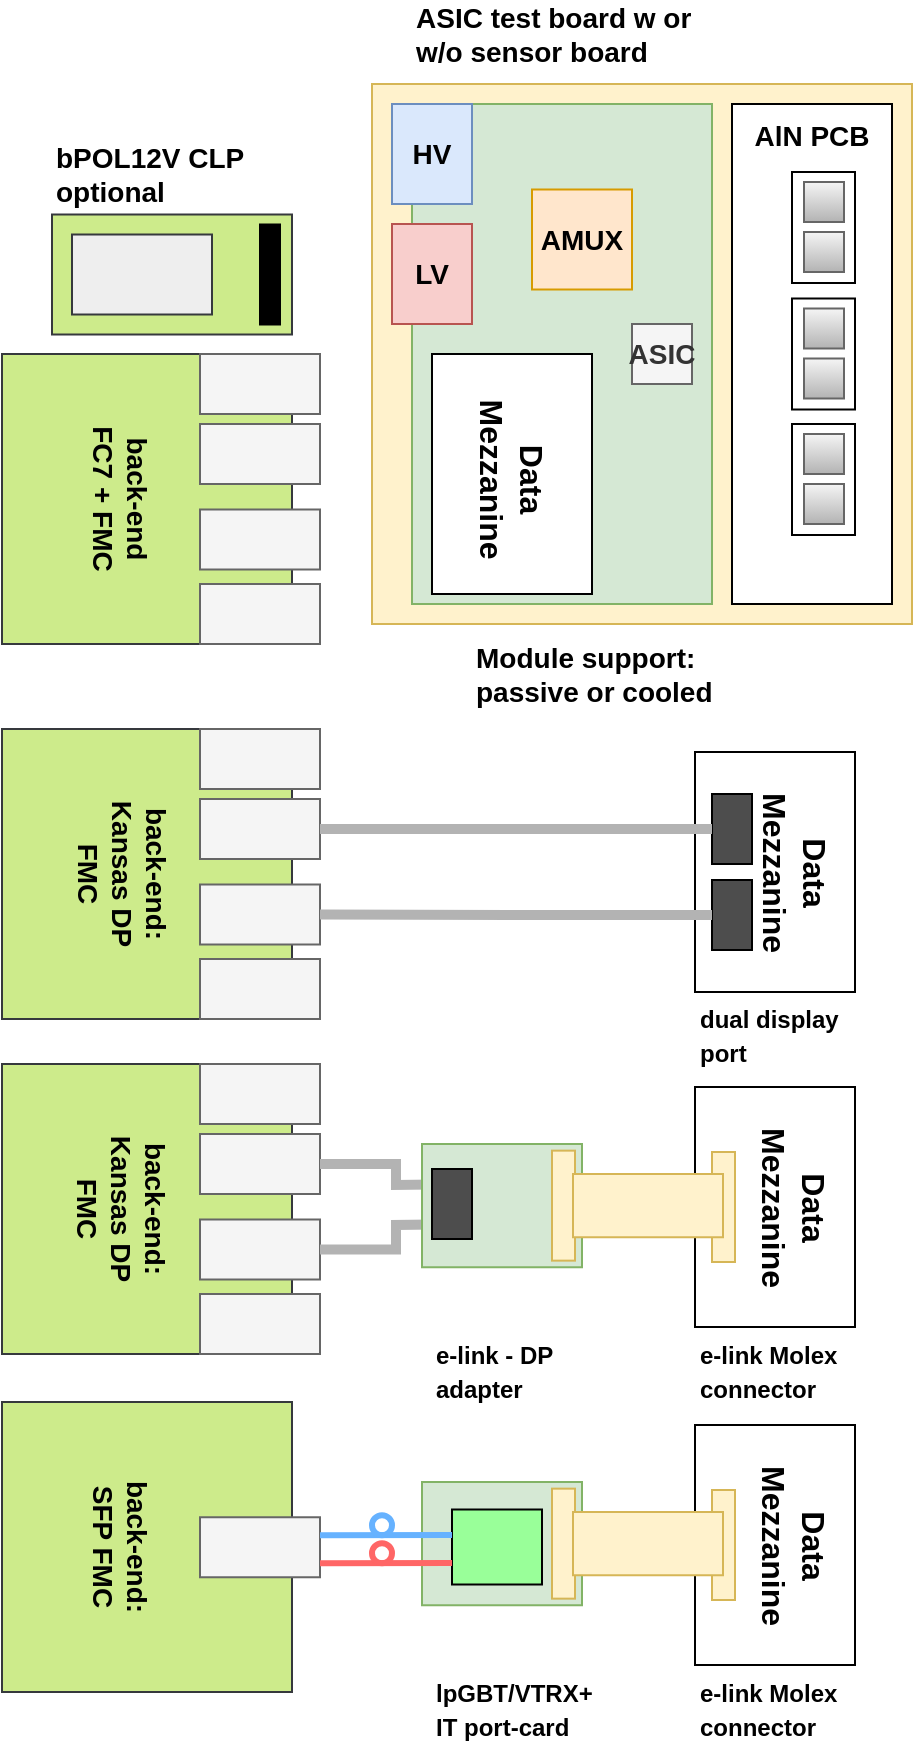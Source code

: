<mxfile version="20.5.1" type="github">
  <diagram id="t9eouq4o3u0TFtpA3VCl" name="Page-1">
    <mxGraphModel dx="1487" dy="1123" grid="1" gridSize="10" guides="1" tooltips="1" connect="1" arrows="1" fold="1" page="1" pageScale="1" pageWidth="827" pageHeight="1169" math="0" shadow="0">
      <root>
        <mxCell id="0" />
        <mxCell id="1" parent="0" />
        <mxCell id="JB5CNt8v3fBcQ30ta5E3-36" value="" style="rounded=0;whiteSpace=wrap;html=1;fontSize=16;fillColor=#fff2cc;strokeColor=#d6b656;" vertex="1" parent="1">
          <mxGeometry x="470" y="190" width="270" height="270" as="geometry" />
        </mxCell>
        <mxCell id="JB5CNt8v3fBcQ30ta5E3-1" value="" style="rounded=0;whiteSpace=wrap;html=1;fillColor=#d5e8d4;strokeColor=#82b366;" vertex="1" parent="1">
          <mxGeometry x="490" y="200" width="150" height="250" as="geometry" />
        </mxCell>
        <mxCell id="JB5CNt8v3fBcQ30ta5E3-2" value="&lt;font style=&quot;font-size: 14px;&quot;&gt;&lt;b&gt;HV&lt;/b&gt;&lt;/font&gt;" style="rounded=0;whiteSpace=wrap;html=1;fillColor=#dae8fc;strokeColor=#6c8ebf;" vertex="1" parent="1">
          <mxGeometry x="480" y="200" width="40" height="50" as="geometry" />
        </mxCell>
        <mxCell id="JB5CNt8v3fBcQ30ta5E3-3" value="&lt;font style=&quot;font-size: 14px;&quot;&gt;&lt;b&gt;LV&lt;/b&gt;&lt;/font&gt;" style="rounded=0;whiteSpace=wrap;html=1;fillColor=#f8cecc;strokeColor=#b85450;" vertex="1" parent="1">
          <mxGeometry x="480" y="260" width="40" height="50" as="geometry" />
        </mxCell>
        <mxCell id="JB5CNt8v3fBcQ30ta5E3-4" value="&lt;b&gt;&lt;font style=&quot;font-size: 14px;&quot;&gt;AMUX&lt;/font&gt;&lt;/b&gt;" style="rounded=0;whiteSpace=wrap;html=1;fillColor=#ffe6cc;strokeColor=#d79b00;" vertex="1" parent="1">
          <mxGeometry x="550" y="242.75" width="50" height="50" as="geometry" />
        </mxCell>
        <mxCell id="JB5CNt8v3fBcQ30ta5E3-6" value="&lt;b&gt;&lt;font style=&quot;font-size: 14px;&quot;&gt;ASIC&lt;/font&gt;&lt;/b&gt;" style="whiteSpace=wrap;html=1;aspect=fixed;direction=west;fillColor=#f5f5f5;fontColor=#333333;strokeColor=#666666;" vertex="1" parent="1">
          <mxGeometry x="600" y="310" width="30" height="30" as="geometry" />
        </mxCell>
        <mxCell id="JB5CNt8v3fBcQ30ta5E3-7" value="" style="rounded=0;whiteSpace=wrap;html=1;" vertex="1" parent="1">
          <mxGeometry x="500" y="325" width="80" height="120" as="geometry" />
        </mxCell>
        <mxCell id="JB5CNt8v3fBcQ30ta5E3-8" value="&lt;b&gt;&lt;font style=&quot;font-size: 16px;&quot;&gt;Data Mezzanine&lt;/font&gt;&lt;/b&gt;" style="text;html=1;strokeColor=none;fillColor=none;align=center;verticalAlign=middle;whiteSpace=wrap;rounded=0;fontSize=14;rotation=90;" vertex="1" parent="1">
          <mxGeometry x="510" y="372.75" width="60" height="30" as="geometry" />
        </mxCell>
        <mxCell id="JB5CNt8v3fBcQ30ta5E3-9" value="" style="rounded=0;whiteSpace=wrap;html=1;fontSize=16;" vertex="1" parent="1">
          <mxGeometry x="650" y="200" width="80" height="250" as="geometry" />
        </mxCell>
        <mxCell id="JB5CNt8v3fBcQ30ta5E3-16" value="" style="group" vertex="1" connectable="0" parent="1">
          <mxGeometry x="680" y="234" width="31.5" height="55.5" as="geometry" />
        </mxCell>
        <mxCell id="JB5CNt8v3fBcQ30ta5E3-15" value="" style="rounded=0;whiteSpace=wrap;html=1;fontSize=16;rotation=90;" vertex="1" parent="JB5CNt8v3fBcQ30ta5E3-16">
          <mxGeometry x="-12" y="12" width="55.5" height="31.5" as="geometry" />
        </mxCell>
        <mxCell id="JB5CNt8v3fBcQ30ta5E3-13" value="" style="whiteSpace=wrap;html=1;aspect=fixed;fontSize=16;fillColor=#f5f5f5;strokeColor=#666666;gradientColor=#b3b3b3;" vertex="1" parent="JB5CNt8v3fBcQ30ta5E3-16">
          <mxGeometry x="6" y="5" width="20" height="20" as="geometry" />
        </mxCell>
        <mxCell id="JB5CNt8v3fBcQ30ta5E3-14" value="" style="whiteSpace=wrap;html=1;aspect=fixed;fontSize=16;fillColor=#f5f5f5;strokeColor=#666666;gradientColor=#b3b3b3;" vertex="1" parent="JB5CNt8v3fBcQ30ta5E3-16">
          <mxGeometry x="6" y="30" width="20" height="20" as="geometry" />
        </mxCell>
        <mxCell id="JB5CNt8v3fBcQ30ta5E3-17" value="" style="group" vertex="1" connectable="0" parent="1">
          <mxGeometry x="680" y="297.25" width="31.5" height="55.5" as="geometry" />
        </mxCell>
        <mxCell id="JB5CNt8v3fBcQ30ta5E3-18" value="" style="rounded=0;whiteSpace=wrap;html=1;fontSize=16;rotation=90;" vertex="1" parent="JB5CNt8v3fBcQ30ta5E3-17">
          <mxGeometry x="-12" y="12" width="55.5" height="31.5" as="geometry" />
        </mxCell>
        <mxCell id="JB5CNt8v3fBcQ30ta5E3-19" value="" style="whiteSpace=wrap;html=1;aspect=fixed;fontSize=16;fillColor=#f5f5f5;strokeColor=#666666;gradientColor=#b3b3b3;" vertex="1" parent="JB5CNt8v3fBcQ30ta5E3-17">
          <mxGeometry x="6" y="5" width="20" height="20" as="geometry" />
        </mxCell>
        <mxCell id="JB5CNt8v3fBcQ30ta5E3-20" value="" style="whiteSpace=wrap;html=1;aspect=fixed;fontSize=16;fillColor=#f5f5f5;strokeColor=#666666;gradientColor=#b3b3b3;" vertex="1" parent="JB5CNt8v3fBcQ30ta5E3-17">
          <mxGeometry x="6" y="30" width="20" height="20" as="geometry" />
        </mxCell>
        <mxCell id="JB5CNt8v3fBcQ30ta5E3-21" value="" style="group" vertex="1" connectable="0" parent="1">
          <mxGeometry x="680" y="360" width="31.5" height="55.5" as="geometry" />
        </mxCell>
        <mxCell id="JB5CNt8v3fBcQ30ta5E3-22" value="" style="rounded=0;whiteSpace=wrap;html=1;fontSize=16;rotation=90;" vertex="1" parent="JB5CNt8v3fBcQ30ta5E3-21">
          <mxGeometry x="-12" y="12" width="55.5" height="31.5" as="geometry" />
        </mxCell>
        <mxCell id="JB5CNt8v3fBcQ30ta5E3-23" value="" style="whiteSpace=wrap;html=1;aspect=fixed;fontSize=16;fillColor=#f5f5f5;strokeColor=#666666;gradientColor=#b3b3b3;" vertex="1" parent="JB5CNt8v3fBcQ30ta5E3-21">
          <mxGeometry x="6" y="5" width="20" height="20" as="geometry" />
        </mxCell>
        <mxCell id="JB5CNt8v3fBcQ30ta5E3-24" value="" style="whiteSpace=wrap;html=1;aspect=fixed;fontSize=16;fillColor=#f5f5f5;strokeColor=#666666;gradientColor=#b3b3b3;" vertex="1" parent="JB5CNt8v3fBcQ30ta5E3-21">
          <mxGeometry x="6" y="30" width="20" height="20" as="geometry" />
        </mxCell>
        <mxCell id="JB5CNt8v3fBcQ30ta5E3-37" value="&lt;b&gt;&lt;font style=&quot;font-size: 14px;&quot;&gt;AlN PCB&lt;/font&gt;&lt;/b&gt;" style="text;html=1;strokeColor=none;fillColor=none;align=center;verticalAlign=middle;whiteSpace=wrap;rounded=0;fontSize=16;" vertex="1" parent="1">
          <mxGeometry x="660" y="200" width="60" height="30" as="geometry" />
        </mxCell>
        <mxCell id="JB5CNt8v3fBcQ30ta5E3-38" value="&lt;b&gt;Module support: passive or cooled&lt;/b&gt;" style="text;html=1;strokeColor=none;fillColor=none;align=left;verticalAlign=middle;whiteSpace=wrap;rounded=0;fontSize=14;" vertex="1" parent="1">
          <mxGeometry x="520" y="470" width="150" height="30" as="geometry" />
        </mxCell>
        <mxCell id="JB5CNt8v3fBcQ30ta5E3-39" value="&lt;b&gt;ASIC test board w or w/o sensor board&lt;/b&gt;" style="text;html=1;strokeColor=none;fillColor=none;align=left;verticalAlign=middle;whiteSpace=wrap;rounded=0;fontSize=14;" vertex="1" parent="1">
          <mxGeometry x="490" y="150" width="150" height="30" as="geometry" />
        </mxCell>
        <mxCell id="JB5CNt8v3fBcQ30ta5E3-45" value="" style="group;fillColor=none;glass=0;" vertex="1" connectable="0" parent="1">
          <mxGeometry x="310" y="220.25" width="120" height="95" as="geometry" />
        </mxCell>
        <mxCell id="JB5CNt8v3fBcQ30ta5E3-44" value="" style="group" vertex="1" connectable="0" parent="JB5CNt8v3fBcQ30ta5E3-45">
          <mxGeometry y="5" width="120" height="90" as="geometry" />
        </mxCell>
        <mxCell id="JB5CNt8v3fBcQ30ta5E3-40" value="" style="rounded=0;whiteSpace=wrap;html=1;fontSize=14;fillColor=#cdeb8b;strokeColor=#36393d;" vertex="1" parent="JB5CNt8v3fBcQ30ta5E3-44">
          <mxGeometry y="30" width="120" height="60" as="geometry" />
        </mxCell>
        <mxCell id="JB5CNt8v3fBcQ30ta5E3-41" value="" style="rounded=0;whiteSpace=wrap;html=1;fontSize=14;fillColor=#eeeeee;strokeColor=#36393d;" vertex="1" parent="JB5CNt8v3fBcQ30ta5E3-44">
          <mxGeometry x="10" y="40" width="70" height="40" as="geometry" />
        </mxCell>
        <mxCell id="JB5CNt8v3fBcQ30ta5E3-42" value="" style="rounded=0;whiteSpace=wrap;html=1;fontSize=14;fillColor=#000000;" vertex="1" parent="JB5CNt8v3fBcQ30ta5E3-44">
          <mxGeometry x="104" y="35" width="10" height="50" as="geometry" />
        </mxCell>
        <mxCell id="JB5CNt8v3fBcQ30ta5E3-43" value="&lt;b&gt;bPOL12V CLP optional&lt;/b&gt;" style="text;html=1;strokeColor=none;fillColor=none;align=left;verticalAlign=middle;whiteSpace=wrap;rounded=0;fontSize=14;" vertex="1" parent="JB5CNt8v3fBcQ30ta5E3-45">
          <mxGeometry width="100" height="30" as="geometry" />
        </mxCell>
        <mxCell id="JB5CNt8v3fBcQ30ta5E3-46" value="" style="whiteSpace=wrap;html=1;aspect=fixed;glass=0;fontSize=14;fillColor=#cdeb8b;strokeColor=#36393d;" vertex="1" parent="1">
          <mxGeometry x="285" y="325" width="145" height="145" as="geometry" />
        </mxCell>
        <mxCell id="JB5CNt8v3fBcQ30ta5E3-47" value="" style="rounded=0;whiteSpace=wrap;html=1;glass=0;fontSize=14;fillColor=#f5f5f5;strokeColor=#666666;fontColor=#333333;" vertex="1" parent="1">
          <mxGeometry x="384" y="325" width="60" height="30" as="geometry" />
        </mxCell>
        <mxCell id="JB5CNt8v3fBcQ30ta5E3-48" value="" style="rounded=0;whiteSpace=wrap;html=1;glass=0;fontSize=14;fillColor=#f5f5f5;strokeColor=#666666;fontColor=#333333;" vertex="1" parent="1">
          <mxGeometry x="384" y="360" width="60" height="30" as="geometry" />
        </mxCell>
        <mxCell id="JB5CNt8v3fBcQ30ta5E3-49" value="" style="rounded=0;whiteSpace=wrap;html=1;glass=0;fontSize=14;fillColor=#f5f5f5;strokeColor=#666666;fontColor=#333333;" vertex="1" parent="1">
          <mxGeometry x="384" y="402.75" width="60" height="30" as="geometry" />
        </mxCell>
        <mxCell id="JB5CNt8v3fBcQ30ta5E3-50" value="" style="rounded=0;whiteSpace=wrap;html=1;glass=0;fontSize=14;fillColor=#f5f5f5;strokeColor=#666666;fontColor=#333333;" vertex="1" parent="1">
          <mxGeometry x="384" y="440" width="60" height="30" as="geometry" />
        </mxCell>
        <mxCell id="JB5CNt8v3fBcQ30ta5E3-51" value="&lt;b&gt;back-end&lt;br&gt;FC7 + FMC&lt;/b&gt;" style="text;html=1;strokeColor=none;fillColor=none;align=center;verticalAlign=middle;whiteSpace=wrap;rounded=0;glass=0;fontSize=14;rotation=90;" vertex="1" parent="1">
          <mxGeometry x="300" y="382.5" width="90" height="30" as="geometry" />
        </mxCell>
        <mxCell id="JB5CNt8v3fBcQ30ta5E3-66" value="" style="group" vertex="1" connectable="0" parent="1">
          <mxGeometry x="285" y="512.5" width="426.5" height="167.5" as="geometry" />
        </mxCell>
        <mxCell id="JB5CNt8v3fBcQ30ta5E3-53" value="" style="whiteSpace=wrap;html=1;aspect=fixed;glass=0;fontSize=14;fillColor=#cdeb8b;strokeColor=#36393d;" vertex="1" parent="JB5CNt8v3fBcQ30ta5E3-66">
          <mxGeometry width="145" height="145" as="geometry" />
        </mxCell>
        <mxCell id="JB5CNt8v3fBcQ30ta5E3-54" value="" style="rounded=0;whiteSpace=wrap;html=1;glass=0;fontSize=14;fillColor=#f5f5f5;strokeColor=#666666;fontColor=#333333;" vertex="1" parent="JB5CNt8v3fBcQ30ta5E3-66">
          <mxGeometry x="99" width="60" height="30" as="geometry" />
        </mxCell>
        <mxCell id="JB5CNt8v3fBcQ30ta5E3-55" value="" style="rounded=0;whiteSpace=wrap;html=1;glass=0;fontSize=14;fillColor=#f5f5f5;strokeColor=#666666;fontColor=#333333;" vertex="1" parent="JB5CNt8v3fBcQ30ta5E3-66">
          <mxGeometry x="99" y="35" width="60" height="30" as="geometry" />
        </mxCell>
        <mxCell id="JB5CNt8v3fBcQ30ta5E3-56" value="" style="rounded=0;whiteSpace=wrap;html=1;glass=0;fontSize=14;fillColor=#f5f5f5;strokeColor=#666666;fontColor=#333333;" vertex="1" parent="JB5CNt8v3fBcQ30ta5E3-66">
          <mxGeometry x="99" y="77.75" width="60" height="30" as="geometry" />
        </mxCell>
        <mxCell id="JB5CNt8v3fBcQ30ta5E3-57" value="" style="rounded=0;whiteSpace=wrap;html=1;glass=0;fontSize=14;fillColor=#f5f5f5;strokeColor=#666666;fontColor=#333333;" vertex="1" parent="JB5CNt8v3fBcQ30ta5E3-66">
          <mxGeometry x="99" y="115" width="60" height="30" as="geometry" />
        </mxCell>
        <mxCell id="JB5CNt8v3fBcQ30ta5E3-58" value="&lt;b&gt;back-end: Kansas DP FMC&lt;br&gt;&lt;/b&gt;" style="text;html=1;strokeColor=none;fillColor=none;align=center;verticalAlign=middle;whiteSpace=wrap;rounded=0;glass=0;fontSize=14;rotation=90;" vertex="1" parent="JB5CNt8v3fBcQ30ta5E3-66">
          <mxGeometry x="15" y="57.5" width="90" height="30" as="geometry" />
        </mxCell>
        <mxCell id="JB5CNt8v3fBcQ30ta5E3-62" value="" style="group" vertex="1" connectable="0" parent="JB5CNt8v3fBcQ30ta5E3-66">
          <mxGeometry x="336.5" y="11.5" width="90" height="120.25" as="geometry" />
        </mxCell>
        <mxCell id="JB5CNt8v3fBcQ30ta5E3-52" value="" style="rounded=0;whiteSpace=wrap;html=1;" vertex="1" parent="JB5CNt8v3fBcQ30ta5E3-62">
          <mxGeometry x="10" width="80" height="120" as="geometry" />
        </mxCell>
        <mxCell id="JB5CNt8v3fBcQ30ta5E3-59" value="" style="rounded=0;whiteSpace=wrap;html=1;glass=0;fontSize=14;fillColor=#4D4D4D;" vertex="1" parent="JB5CNt8v3fBcQ30ta5E3-62">
          <mxGeometry x="18.5" y="21" width="20" height="35" as="geometry" />
        </mxCell>
        <mxCell id="JB5CNt8v3fBcQ30ta5E3-61" value="&lt;b&gt;&lt;font style=&quot;font-size: 16px;&quot;&gt;Data Mezzanine&lt;/font&gt;&lt;/b&gt;" style="text;html=1;strokeColor=none;fillColor=none;align=center;verticalAlign=middle;whiteSpace=wrap;rounded=0;fontSize=14;rotation=90;" vertex="1" parent="JB5CNt8v3fBcQ30ta5E3-62">
          <mxGeometry x="30" y="45" width="60" height="30" as="geometry" />
        </mxCell>
        <mxCell id="JB5CNt8v3fBcQ30ta5E3-85" value="" style="rounded=0;whiteSpace=wrap;html=1;glass=0;fontSize=14;fillColor=#4D4D4D;" vertex="1" parent="JB5CNt8v3fBcQ30ta5E3-62">
          <mxGeometry x="18.5" y="64" width="20" height="35" as="geometry" />
        </mxCell>
        <mxCell id="JB5CNt8v3fBcQ30ta5E3-63" value="&lt;font style=&quot;font-size: 12px;&quot;&gt;&lt;b&gt;dual display port&lt;/b&gt;&lt;/font&gt;" style="text;html=1;strokeColor=none;fillColor=none;align=left;verticalAlign=middle;whiteSpace=wrap;rounded=0;glass=0;fontSize=14;" vertex="1" parent="JB5CNt8v3fBcQ30ta5E3-66">
          <mxGeometry x="346.5" y="137.5" width="80" height="30" as="geometry" />
        </mxCell>
        <mxCell id="JB5CNt8v3fBcQ30ta5E3-64" style="edgeStyle=orthogonalEdgeStyle;rounded=0;orthogonalLoop=1;jettySize=auto;html=1;exitX=0;exitY=0.5;exitDx=0;exitDy=0;entryX=1;entryY=0.5;entryDx=0;entryDy=0;fontSize=12;endArrow=none;endFill=0;elbow=vertical;strokeWidth=5;strokeColor=#B3B3B3;" edge="1" parent="JB5CNt8v3fBcQ30ta5E3-66" source="JB5CNt8v3fBcQ30ta5E3-59" target="JB5CNt8v3fBcQ30ta5E3-55">
          <mxGeometry relative="1" as="geometry" />
        </mxCell>
        <mxCell id="JB5CNt8v3fBcQ30ta5E3-86" style="edgeStyle=orthogonalEdgeStyle;rounded=0;jumpSize=6;orthogonalLoop=1;jettySize=auto;html=1;exitX=0;exitY=0.5;exitDx=0;exitDy=0;entryX=1;entryY=0.5;entryDx=0;entryDy=0;strokeColor=#B3B3B3;strokeWidth=5;fontSize=12;endArrow=none;endFill=0;elbow=vertical;" edge="1" parent="JB5CNt8v3fBcQ30ta5E3-66" source="JB5CNt8v3fBcQ30ta5E3-85" target="JB5CNt8v3fBcQ30ta5E3-56">
          <mxGeometry relative="1" as="geometry" />
        </mxCell>
        <mxCell id="JB5CNt8v3fBcQ30ta5E3-67" value="" style="group" vertex="1" connectable="0" parent="1">
          <mxGeometry x="285" y="680" width="426.5" height="167.5" as="geometry" />
        </mxCell>
        <mxCell id="JB5CNt8v3fBcQ30ta5E3-90" value="" style="group" vertex="1" connectable="0" parent="JB5CNt8v3fBcQ30ta5E3-67">
          <mxGeometry width="426.5" height="167.5" as="geometry" />
        </mxCell>
        <mxCell id="JB5CNt8v3fBcQ30ta5E3-68" value="" style="whiteSpace=wrap;html=1;aspect=fixed;glass=0;fontSize=14;fillColor=#cdeb8b;strokeColor=#36393d;" vertex="1" parent="JB5CNt8v3fBcQ30ta5E3-90">
          <mxGeometry width="145" height="145" as="geometry" />
        </mxCell>
        <mxCell id="JB5CNt8v3fBcQ30ta5E3-69" value="" style="rounded=0;whiteSpace=wrap;html=1;glass=0;fontSize=14;fillColor=#f5f5f5;strokeColor=#666666;fontColor=#333333;" vertex="1" parent="JB5CNt8v3fBcQ30ta5E3-90">
          <mxGeometry x="99" width="60" height="30" as="geometry" />
        </mxCell>
        <mxCell id="JB5CNt8v3fBcQ30ta5E3-70" value="" style="rounded=0;whiteSpace=wrap;html=1;glass=0;fontSize=14;fillColor=#f5f5f5;strokeColor=#666666;fontColor=#333333;" vertex="1" parent="JB5CNt8v3fBcQ30ta5E3-90">
          <mxGeometry x="99" y="35" width="60" height="30" as="geometry" />
        </mxCell>
        <mxCell id="JB5CNt8v3fBcQ30ta5E3-71" value="" style="rounded=0;whiteSpace=wrap;html=1;glass=0;fontSize=14;fillColor=#f5f5f5;strokeColor=#666666;fontColor=#333333;" vertex="1" parent="JB5CNt8v3fBcQ30ta5E3-90">
          <mxGeometry x="99" y="77.75" width="60" height="30" as="geometry" />
        </mxCell>
        <mxCell id="JB5CNt8v3fBcQ30ta5E3-72" value="" style="rounded=0;whiteSpace=wrap;html=1;glass=0;fontSize=14;fillColor=#f5f5f5;strokeColor=#666666;fontColor=#333333;" vertex="1" parent="JB5CNt8v3fBcQ30ta5E3-90">
          <mxGeometry x="99" y="115" width="60" height="30" as="geometry" />
        </mxCell>
        <mxCell id="JB5CNt8v3fBcQ30ta5E3-73" value="&lt;b&gt;back-end: Kansas DP FMC&lt;br&gt;&lt;/b&gt;" style="text;html=1;strokeColor=none;fillColor=none;align=center;verticalAlign=middle;whiteSpace=wrap;rounded=0;glass=0;fontSize=14;rotation=90;" vertex="1" parent="JB5CNt8v3fBcQ30ta5E3-90">
          <mxGeometry x="15" y="57.5" width="90" height="30" as="geometry" />
        </mxCell>
        <mxCell id="JB5CNt8v3fBcQ30ta5E3-74" value="" style="group" vertex="1" connectable="0" parent="JB5CNt8v3fBcQ30ta5E3-90">
          <mxGeometry x="336.5" y="11.5" width="90" height="120.25" as="geometry" />
        </mxCell>
        <mxCell id="JB5CNt8v3fBcQ30ta5E3-75" value="" style="rounded=0;whiteSpace=wrap;html=1;" vertex="1" parent="JB5CNt8v3fBcQ30ta5E3-74">
          <mxGeometry x="10" width="80" height="120" as="geometry" />
        </mxCell>
        <mxCell id="JB5CNt8v3fBcQ30ta5E3-78" value="&lt;b&gt;&lt;font style=&quot;font-size: 16px;&quot;&gt;Data Mezzanine&lt;/font&gt;&lt;/b&gt;" style="text;html=1;strokeColor=none;fillColor=none;align=center;verticalAlign=middle;whiteSpace=wrap;rounded=0;fontSize=14;rotation=90;" vertex="1" parent="JB5CNt8v3fBcQ30ta5E3-74">
          <mxGeometry x="30" y="45" width="60" height="30" as="geometry" />
        </mxCell>
        <mxCell id="JB5CNt8v3fBcQ30ta5E3-83" value="" style="rounded=0;whiteSpace=wrap;html=1;glass=0;fontSize=12;fillColor=#fff2cc;strokeColor=#d6b656;" vertex="1" parent="JB5CNt8v3fBcQ30ta5E3-74">
          <mxGeometry x="18.5" y="32.5" width="11.5" height="55" as="geometry" />
        </mxCell>
        <mxCell id="JB5CNt8v3fBcQ30ta5E3-79" value="&lt;font style=&quot;font-size: 12px;&quot;&gt;&lt;b&gt;e-link Molex connector&lt;/b&gt;&lt;/font&gt;" style="text;html=1;strokeColor=none;fillColor=none;align=left;verticalAlign=middle;whiteSpace=wrap;rounded=0;glass=0;fontSize=14;" vertex="1" parent="JB5CNt8v3fBcQ30ta5E3-90">
          <mxGeometry x="346.5" y="137.5" width="80" height="30" as="geometry" />
        </mxCell>
        <mxCell id="JB5CNt8v3fBcQ30ta5E3-80" style="edgeStyle=orthogonalEdgeStyle;rounded=0;orthogonalLoop=1;jettySize=auto;html=1;entryX=1;entryY=0.5;entryDx=0;entryDy=0;fontSize=12;endArrow=none;endFill=0;elbow=vertical;strokeWidth=5;strokeColor=#B3B3B3;" edge="1" parent="JB5CNt8v3fBcQ30ta5E3-90" target="JB5CNt8v3fBcQ30ta5E3-70">
          <mxGeometry relative="1" as="geometry">
            <mxPoint x="235" y="60" as="sourcePoint" />
          </mxGeometry>
        </mxCell>
        <mxCell id="JB5CNt8v3fBcQ30ta5E3-81" style="edgeStyle=orthogonalEdgeStyle;rounded=0;orthogonalLoop=1;jettySize=auto;html=1;entryX=1;entryY=0.5;entryDx=0;entryDy=0;fontSize=12;endArrow=none;endFill=0;elbow=vertical;jumpSize=6;strokeWidth=5;strokeColor=#B3B3B3;" edge="1" parent="JB5CNt8v3fBcQ30ta5E3-90" target="JB5CNt8v3fBcQ30ta5E3-71">
          <mxGeometry relative="1" as="geometry">
            <mxPoint x="235" y="80" as="sourcePoint" />
          </mxGeometry>
        </mxCell>
        <mxCell id="JB5CNt8v3fBcQ30ta5E3-82" value="" style="rounded=0;whiteSpace=wrap;html=1;glass=0;fontSize=12;fillColor=#d5e8d4;strokeColor=#82b366;" vertex="1" parent="JB5CNt8v3fBcQ30ta5E3-90">
          <mxGeometry x="210" y="40" width="80" height="61.63" as="geometry" />
        </mxCell>
        <mxCell id="JB5CNt8v3fBcQ30ta5E3-84" value="" style="rounded=0;whiteSpace=wrap;html=1;glass=0;fontSize=12;fillColor=#fff2cc;strokeColor=#d6b656;" vertex="1" parent="JB5CNt8v3fBcQ30ta5E3-90">
          <mxGeometry x="275" y="43.32" width="11.5" height="55" as="geometry" />
        </mxCell>
        <mxCell id="JB5CNt8v3fBcQ30ta5E3-87" value="" style="rounded=0;whiteSpace=wrap;html=1;glass=0;fontSize=14;fillColor=#4D4D4D;" vertex="1" parent="JB5CNt8v3fBcQ30ta5E3-90">
          <mxGeometry x="215" y="52.5" width="20" height="35" as="geometry" />
        </mxCell>
        <mxCell id="JB5CNt8v3fBcQ30ta5E3-88" value="" style="rounded=0;whiteSpace=wrap;html=1;glass=0;fontSize=12;fillColor=#FFF2CC;strokeColor=#d6b656;fillStyle=auto;" vertex="1" parent="JB5CNt8v3fBcQ30ta5E3-90">
          <mxGeometry x="285.5" y="55" width="75" height="31.63" as="geometry" />
        </mxCell>
        <mxCell id="JB5CNt8v3fBcQ30ta5E3-89" value="&lt;font style=&quot;font-size: 12px;&quot;&gt;&lt;b&gt;e-link - DP adapter&lt;/b&gt;&lt;/font&gt;" style="text;html=1;strokeColor=none;fillColor=none;align=left;verticalAlign=middle;whiteSpace=wrap;rounded=0;glass=0;fontSize=14;" vertex="1" parent="JB5CNt8v3fBcQ30ta5E3-90">
          <mxGeometry x="215" y="137.5" width="80" height="30" as="geometry" />
        </mxCell>
        <mxCell id="JB5CNt8v3fBcQ30ta5E3-91" value="" style="group" vertex="1" connectable="0" parent="1">
          <mxGeometry x="285" y="849" width="426.5" height="167.5" as="geometry" />
        </mxCell>
        <mxCell id="JB5CNt8v3fBcQ30ta5E3-92" value="" style="whiteSpace=wrap;html=1;aspect=fixed;glass=0;fontSize=14;fillColor=#cdeb8b;strokeColor=#36393d;" vertex="1" parent="JB5CNt8v3fBcQ30ta5E3-91">
          <mxGeometry width="145" height="145" as="geometry" />
        </mxCell>
        <mxCell id="JB5CNt8v3fBcQ30ta5E3-96" value="" style="rounded=0;whiteSpace=wrap;html=1;glass=0;fontSize=14;fillColor=#f5f5f5;strokeColor=#666666;fontColor=#333333;" vertex="1" parent="JB5CNt8v3fBcQ30ta5E3-91">
          <mxGeometry x="99" y="57.63" width="60" height="30" as="geometry" />
        </mxCell>
        <mxCell id="JB5CNt8v3fBcQ30ta5E3-97" value="&lt;b&gt;back-end: SFP FMC&lt;br&gt;&lt;/b&gt;" style="text;html=1;strokeColor=none;fillColor=none;align=center;verticalAlign=middle;whiteSpace=wrap;rounded=0;glass=0;fontSize=14;rotation=90;" vertex="1" parent="JB5CNt8v3fBcQ30ta5E3-91">
          <mxGeometry x="15" y="57.5" width="90" height="30" as="geometry" />
        </mxCell>
        <mxCell id="JB5CNt8v3fBcQ30ta5E3-98" value="" style="group" vertex="1" connectable="0" parent="JB5CNt8v3fBcQ30ta5E3-91">
          <mxGeometry x="336.5" y="11.5" width="90" height="120.25" as="geometry" />
        </mxCell>
        <mxCell id="JB5CNt8v3fBcQ30ta5E3-99" value="" style="rounded=0;whiteSpace=wrap;html=1;" vertex="1" parent="JB5CNt8v3fBcQ30ta5E3-98">
          <mxGeometry x="10" width="80" height="120" as="geometry" />
        </mxCell>
        <mxCell id="JB5CNt8v3fBcQ30ta5E3-100" value="&lt;b&gt;&lt;font style=&quot;font-size: 16px;&quot;&gt;Data Mezzanine&lt;/font&gt;&lt;/b&gt;" style="text;html=1;strokeColor=none;fillColor=none;align=center;verticalAlign=middle;whiteSpace=wrap;rounded=0;fontSize=14;rotation=90;" vertex="1" parent="JB5CNt8v3fBcQ30ta5E3-98">
          <mxGeometry x="30" y="45" width="60" height="30" as="geometry" />
        </mxCell>
        <mxCell id="JB5CNt8v3fBcQ30ta5E3-101" value="" style="rounded=0;whiteSpace=wrap;html=1;glass=0;fontSize=12;fillColor=#fff2cc;strokeColor=#d6b656;" vertex="1" parent="JB5CNt8v3fBcQ30ta5E3-98">
          <mxGeometry x="18.5" y="32.5" width="11.5" height="55" as="geometry" />
        </mxCell>
        <mxCell id="JB5CNt8v3fBcQ30ta5E3-102" value="&lt;font style=&quot;font-size: 12px;&quot;&gt;&lt;b&gt;e-link Molex connector&lt;/b&gt;&lt;/font&gt;" style="text;html=1;strokeColor=none;fillColor=none;align=left;verticalAlign=middle;whiteSpace=wrap;rounded=0;glass=0;fontSize=14;" vertex="1" parent="JB5CNt8v3fBcQ30ta5E3-91">
          <mxGeometry x="346.5" y="137.5" width="80" height="30" as="geometry" />
        </mxCell>
        <mxCell id="JB5CNt8v3fBcQ30ta5E3-105" value="" style="rounded=0;whiteSpace=wrap;html=1;glass=0;fontSize=12;fillColor=#d5e8d4;strokeColor=#82b366;" vertex="1" parent="JB5CNt8v3fBcQ30ta5E3-91">
          <mxGeometry x="210" y="40" width="80" height="61.63" as="geometry" />
        </mxCell>
        <mxCell id="JB5CNt8v3fBcQ30ta5E3-106" value="" style="rounded=0;whiteSpace=wrap;html=1;glass=0;fontSize=12;fillColor=#fff2cc;strokeColor=#d6b656;" vertex="1" parent="JB5CNt8v3fBcQ30ta5E3-91">
          <mxGeometry x="275" y="43.32" width="11.5" height="55" as="geometry" />
        </mxCell>
        <mxCell id="JB5CNt8v3fBcQ30ta5E3-107" value="" style="rounded=0;whiteSpace=wrap;html=1;glass=0;fontSize=14;fillColor=#99FF99;" vertex="1" parent="JB5CNt8v3fBcQ30ta5E3-91">
          <mxGeometry x="225" y="53.75" width="45" height="37.5" as="geometry" />
        </mxCell>
        <mxCell id="JB5CNt8v3fBcQ30ta5E3-108" value="" style="rounded=0;whiteSpace=wrap;html=1;glass=0;fontSize=12;fillColor=#FFF2CC;strokeColor=#d6b656;fillStyle=auto;" vertex="1" parent="JB5CNt8v3fBcQ30ta5E3-91">
          <mxGeometry x="285.5" y="55" width="75" height="31.63" as="geometry" />
        </mxCell>
        <mxCell id="JB5CNt8v3fBcQ30ta5E3-109" value="&lt;font style=&quot;font-size: 12px;&quot;&gt;&lt;b&gt;lpGBT/VTRX+&lt;br&gt;IT port-card&lt;br&gt;&lt;/b&gt;&lt;/font&gt;" style="text;html=1;strokeColor=none;fillColor=none;align=left;verticalAlign=middle;whiteSpace=wrap;rounded=0;glass=0;fontSize=14;" vertex="1" parent="JB5CNt8v3fBcQ30ta5E3-91">
          <mxGeometry x="215" y="137.5" width="80" height="30" as="geometry" />
        </mxCell>
        <mxCell id="JB5CNt8v3fBcQ30ta5E3-112" value="" style="group" vertex="1" connectable="0" parent="JB5CNt8v3fBcQ30ta5E3-91">
          <mxGeometry x="159" y="56.63" width="66" height="10.0" as="geometry" />
        </mxCell>
        <mxCell id="JB5CNt8v3fBcQ30ta5E3-110" style="rounded=0;jumpSize=6;orthogonalLoop=1;jettySize=auto;html=1;exitX=0;exitY=0.5;exitDx=0;exitDy=0;entryX=1;entryY=0.5;entryDx=0;entryDy=0;strokeColor=#66B2FF;strokeWidth=3;fontSize=12;endArrow=none;endFill=0;elbow=vertical;" edge="1" parent="JB5CNt8v3fBcQ30ta5E3-112">
          <mxGeometry relative="1" as="geometry">
            <mxPoint x="66" y="9.87" as="sourcePoint" />
            <mxPoint y="10.0" as="targetPoint" />
          </mxGeometry>
        </mxCell>
        <mxCell id="JB5CNt8v3fBcQ30ta5E3-111" value="" style="ellipse;whiteSpace=wrap;html=1;aspect=fixed;glass=0;fillStyle=auto;fontSize=12;fillColor=none;strokeColor=#66B2FF;strokeWidth=3;" vertex="1" parent="JB5CNt8v3fBcQ30ta5E3-112">
          <mxGeometry x="26" width="10" height="10" as="geometry" />
        </mxCell>
        <mxCell id="JB5CNt8v3fBcQ30ta5E3-113" value="" style="group" vertex="1" connectable="0" parent="1">
          <mxGeometry x="444" y="919.63" width="66" height="10.0" as="geometry" />
        </mxCell>
        <mxCell id="JB5CNt8v3fBcQ30ta5E3-114" style="rounded=0;jumpSize=6;orthogonalLoop=1;jettySize=auto;html=1;exitX=0;exitY=0.5;exitDx=0;exitDy=0;entryX=1;entryY=0.5;entryDx=0;entryDy=0;strokeColor=#FF6666;strokeWidth=3;fontSize=12;endArrow=none;endFill=0;elbow=vertical;" edge="1" parent="JB5CNt8v3fBcQ30ta5E3-113">
          <mxGeometry relative="1" as="geometry">
            <mxPoint x="66" y="9.87" as="sourcePoint" />
            <mxPoint y="10.0" as="targetPoint" />
          </mxGeometry>
        </mxCell>
        <mxCell id="JB5CNt8v3fBcQ30ta5E3-115" value="" style="ellipse;whiteSpace=wrap;html=1;aspect=fixed;glass=0;fillStyle=auto;fontSize=12;fillColor=none;strokeColor=#FF6666;strokeWidth=3;" vertex="1" parent="JB5CNt8v3fBcQ30ta5E3-113">
          <mxGeometry x="26" width="10" height="10" as="geometry" />
        </mxCell>
      </root>
    </mxGraphModel>
  </diagram>
</mxfile>
